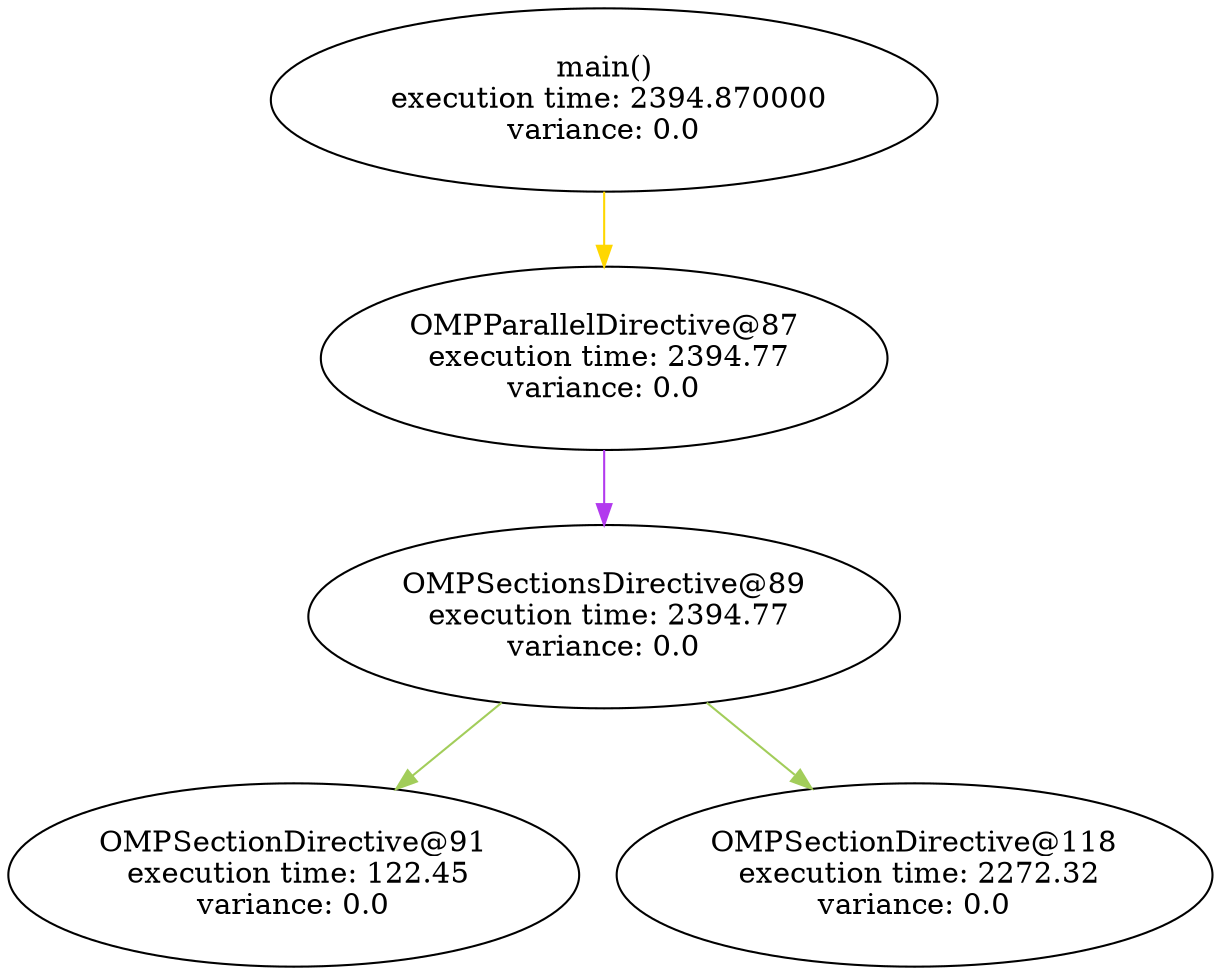 digraph G {
	node [label="\N"];
	graph [bb="0,0,578,460"];
	main [label="main()\n execution time: 2394.870000\nvariance: 0.0", pos="286,416", width="4.4444", height="1.2222"];
	"OMPParallelDirective@87" [label="OMPParallelDirective@87\n execution time: 2394.77\nvariance: 0.0", pos="286,292", width="3.7778", height="1.2222"];
	"OMPSectionsDirective@89" [label="OMPSectionsDirective@89\n execution time: 2394.77\nvariance: 0.0", pos="286,168", width="3.9444", height="1.2222"];
	"OMPSectionDirective@91" [label="OMPSectionDirective@91\n execution time: 122.45\nvariance: 0.0", pos="137,44", width="3.8056", height="1.2222"];
	"OMPSectionDirective@118" [label="OMPSectionDirective@118\n execution time: 2272.32\nvariance: 0.0", pos="435,44", width="3.9722", height="1.2222"];
	main -> "OMPParallelDirective@87" [color=gold, pos="e,286,336.34 286,371.93 286,363.72 286,355.04 286,346.56"];
	"OMPParallelDirective@87" -> "OMPSectionsDirective@89" [color=darkorchid2, pos="e,286,212.34 286,247.93 286,239.72 286,231.04 286,222.56"];
	"OMPSectionsDirective@89" -> "OMPSectionDirective@91" [color=darkolivegreen3, pos="e,186.4,85.11 236.39,126.71 222.94,115.52 208.27,103.31 194.43,91.797"];
	"OMPSectionsDirective@89" -> "OMPSectionDirective@118" [color=darkolivegreen3, pos="e,385.35,85.321 335.61,126.71 348.99,115.58 363.57,103.44 377.35,91.979"];
}
